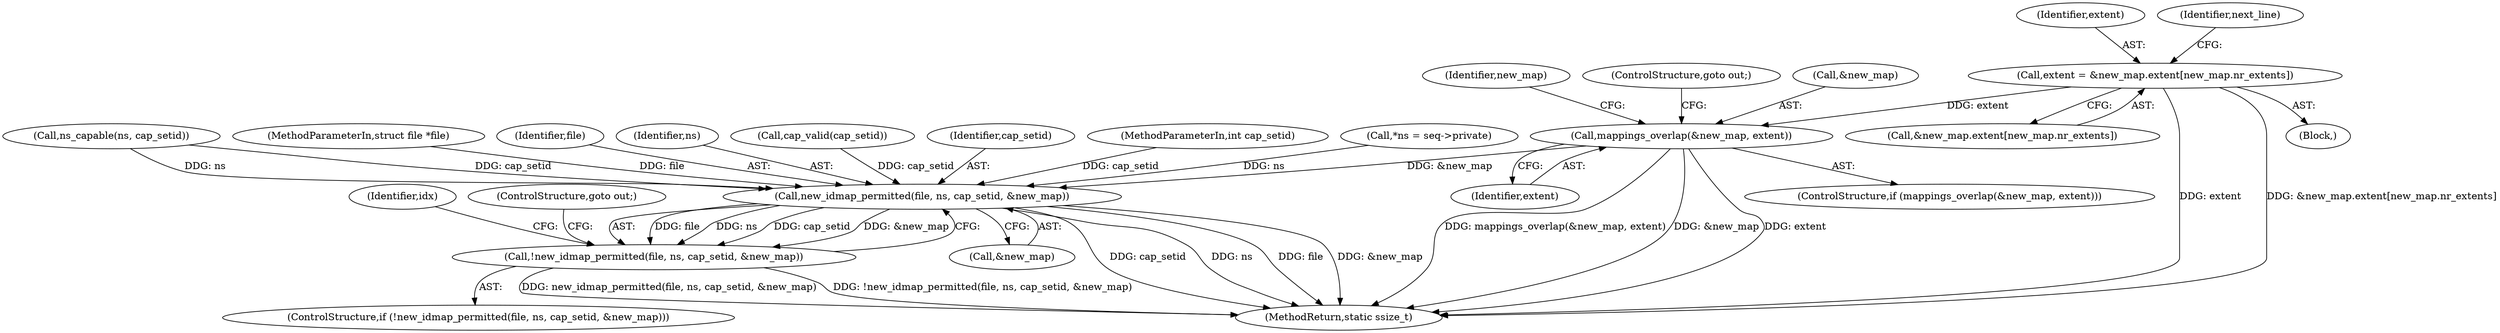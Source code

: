 digraph "0_linux_6708075f104c3c9b04b23336bb0366ca30c3931b@array" {
"1000244" [label="(Call,extent = &new_map.extent[new_map.nr_extents])"];
"1000392" [label="(Call,mappings_overlap(&new_map, extent))"];
"1000425" [label="(Call,new_idmap_permitted(file, ns, cap_setid, &new_map))"];
"1000424" [label="(Call,!new_idmap_permitted(file, ns, cap_setid, &new_map))"];
"1000434" [label="(Identifier,idx)"];
"1000399" [label="(Identifier,new_map)"];
"1000246" [label="(Call,&new_map.extent[new_map.nr_extents])"];
"1000245" [label="(Identifier,extent)"];
"1000429" [label="(Call,&new_map)"];
"1000176" [label="(Call,ns_capable(ns, cap_setid))"];
"1000119" [label="(MethodParameterIn,struct file *file)"];
"1000426" [label="(Identifier,file)"];
"1000395" [label="(Identifier,extent)"];
"1000518" [label="(MethodReturn,static ssize_t)"];
"1000427" [label="(Identifier,ns)"];
"1000244" [label="(Call,extent = &new_map.extent[new_map.nr_extents])"];
"1000243" [label="(Block,)"];
"1000425" [label="(Call,new_idmap_permitted(file, ns, cap_setid, &new_map))"];
"1000424" [label="(Call,!new_idmap_permitted(file, ns, cap_setid, &new_map))"];
"1000173" [label="(Call,cap_valid(cap_setid))"];
"1000428" [label="(Identifier,cap_setid)"];
"1000396" [label="(ControlStructure,goto out;)"];
"1000392" [label="(Call,mappings_overlap(&new_map, extent))"];
"1000255" [label="(Identifier,next_line)"];
"1000393" [label="(Call,&new_map)"];
"1000431" [label="(ControlStructure,goto out;)"];
"1000123" [label="(MethodParameterIn,int cap_setid)"];
"1000391" [label="(ControlStructure,if (mappings_overlap(&new_map, extent)))"];
"1000134" [label="(Call,*ns = seq->private)"];
"1000423" [label="(ControlStructure,if (!new_idmap_permitted(file, ns, cap_setid, &new_map)))"];
"1000244" -> "1000243"  [label="AST: "];
"1000244" -> "1000246"  [label="CFG: "];
"1000245" -> "1000244"  [label="AST: "];
"1000246" -> "1000244"  [label="AST: "];
"1000255" -> "1000244"  [label="CFG: "];
"1000244" -> "1000518"  [label="DDG: extent"];
"1000244" -> "1000518"  [label="DDG: &new_map.extent[new_map.nr_extents]"];
"1000244" -> "1000392"  [label="DDG: extent"];
"1000392" -> "1000391"  [label="AST: "];
"1000392" -> "1000395"  [label="CFG: "];
"1000393" -> "1000392"  [label="AST: "];
"1000395" -> "1000392"  [label="AST: "];
"1000396" -> "1000392"  [label="CFG: "];
"1000399" -> "1000392"  [label="CFG: "];
"1000392" -> "1000518"  [label="DDG: mappings_overlap(&new_map, extent)"];
"1000392" -> "1000518"  [label="DDG: &new_map"];
"1000392" -> "1000518"  [label="DDG: extent"];
"1000392" -> "1000425"  [label="DDG: &new_map"];
"1000425" -> "1000424"  [label="AST: "];
"1000425" -> "1000429"  [label="CFG: "];
"1000426" -> "1000425"  [label="AST: "];
"1000427" -> "1000425"  [label="AST: "];
"1000428" -> "1000425"  [label="AST: "];
"1000429" -> "1000425"  [label="AST: "];
"1000424" -> "1000425"  [label="CFG: "];
"1000425" -> "1000518"  [label="DDG: cap_setid"];
"1000425" -> "1000518"  [label="DDG: ns"];
"1000425" -> "1000518"  [label="DDG: file"];
"1000425" -> "1000518"  [label="DDG: &new_map"];
"1000425" -> "1000424"  [label="DDG: file"];
"1000425" -> "1000424"  [label="DDG: ns"];
"1000425" -> "1000424"  [label="DDG: cap_setid"];
"1000425" -> "1000424"  [label="DDG: &new_map"];
"1000119" -> "1000425"  [label="DDG: file"];
"1000134" -> "1000425"  [label="DDG: ns"];
"1000176" -> "1000425"  [label="DDG: ns"];
"1000176" -> "1000425"  [label="DDG: cap_setid"];
"1000173" -> "1000425"  [label="DDG: cap_setid"];
"1000123" -> "1000425"  [label="DDG: cap_setid"];
"1000424" -> "1000423"  [label="AST: "];
"1000431" -> "1000424"  [label="CFG: "];
"1000434" -> "1000424"  [label="CFG: "];
"1000424" -> "1000518"  [label="DDG: new_idmap_permitted(file, ns, cap_setid, &new_map)"];
"1000424" -> "1000518"  [label="DDG: !new_idmap_permitted(file, ns, cap_setid, &new_map)"];
}
